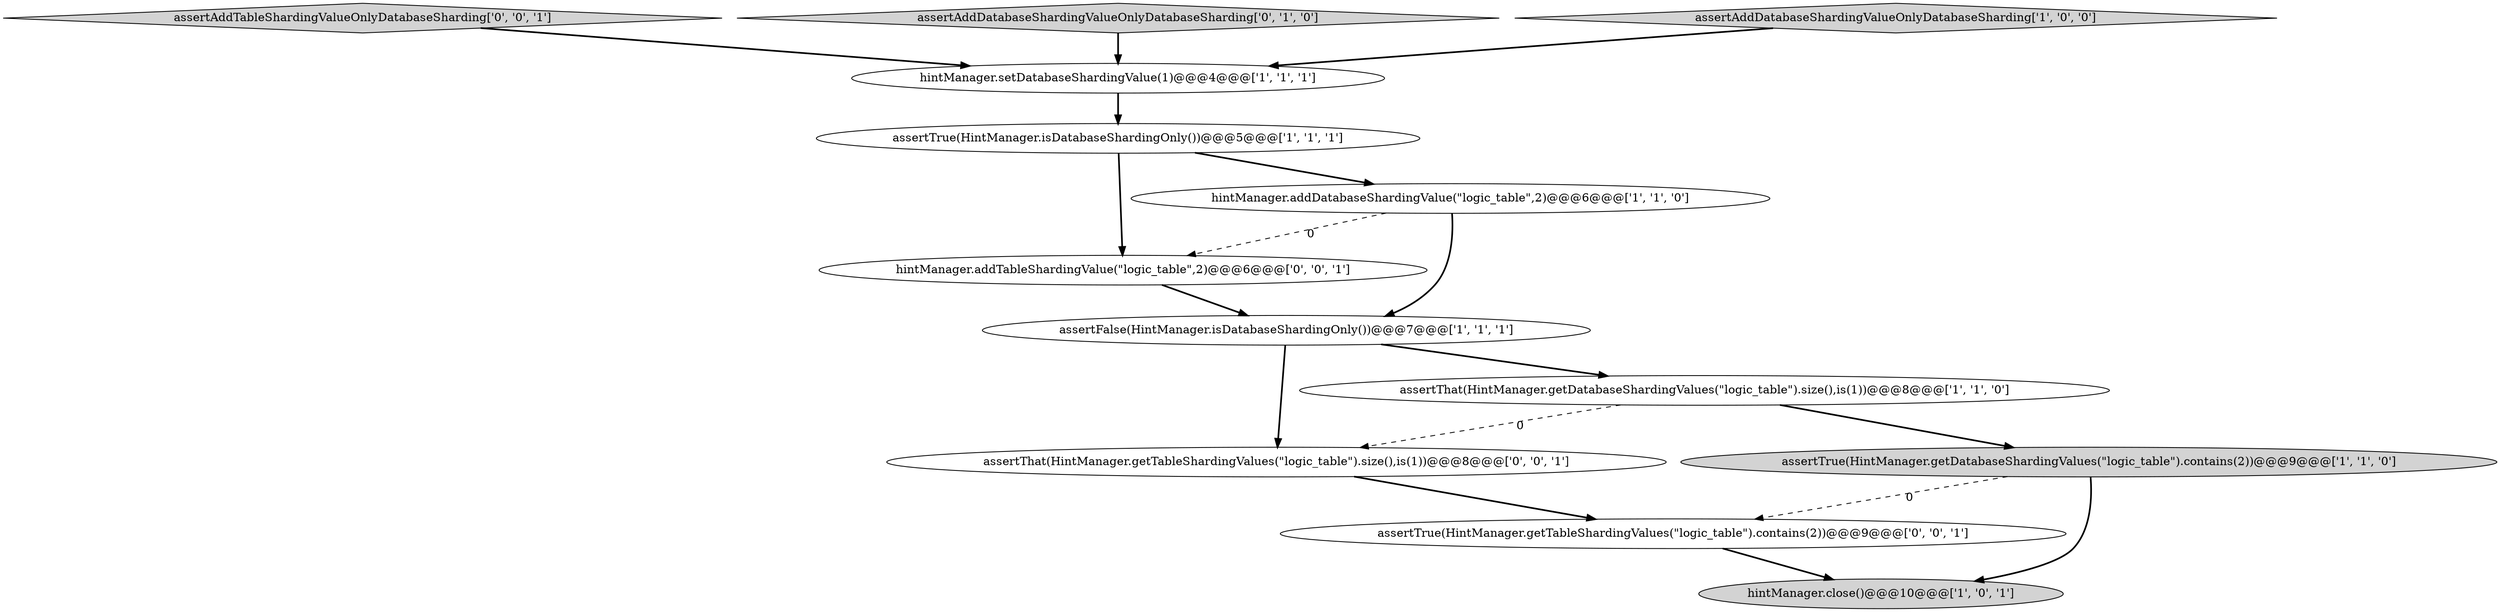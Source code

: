 digraph {
2 [style = filled, label = "hintManager.setDatabaseShardingValue(1)@@@4@@@['1', '1', '1']", fillcolor = white, shape = ellipse image = "AAA0AAABBB1BBB"];
9 [style = filled, label = "hintManager.addTableShardingValue(\"logic_table\",2)@@@6@@@['0', '0', '1']", fillcolor = white, shape = ellipse image = "AAA0AAABBB3BBB"];
1 [style = filled, label = "assertTrue(HintManager.getDatabaseShardingValues(\"logic_table\").contains(2))@@@9@@@['1', '1', '0']", fillcolor = lightgray, shape = ellipse image = "AAA0AAABBB1BBB"];
10 [style = filled, label = "assertThat(HintManager.getTableShardingValues(\"logic_table\").size(),is(1))@@@8@@@['0', '0', '1']", fillcolor = white, shape = ellipse image = "AAA0AAABBB3BBB"];
11 [style = filled, label = "assertAddTableShardingValueOnlyDatabaseSharding['0', '0', '1']", fillcolor = lightgray, shape = diamond image = "AAA0AAABBB3BBB"];
6 [style = filled, label = "assertTrue(HintManager.isDatabaseShardingOnly())@@@5@@@['1', '1', '1']", fillcolor = white, shape = ellipse image = "AAA0AAABBB1BBB"];
8 [style = filled, label = "assertAddDatabaseShardingValueOnlyDatabaseSharding['0', '1', '0']", fillcolor = lightgray, shape = diamond image = "AAA0AAABBB2BBB"];
7 [style = filled, label = "assertFalse(HintManager.isDatabaseShardingOnly())@@@7@@@['1', '1', '1']", fillcolor = white, shape = ellipse image = "AAA0AAABBB1BBB"];
12 [style = filled, label = "assertTrue(HintManager.getTableShardingValues(\"logic_table\").contains(2))@@@9@@@['0', '0', '1']", fillcolor = white, shape = ellipse image = "AAA0AAABBB3BBB"];
0 [style = filled, label = "assertThat(HintManager.getDatabaseShardingValues(\"logic_table\").size(),is(1))@@@8@@@['1', '1', '0']", fillcolor = white, shape = ellipse image = "AAA0AAABBB1BBB"];
5 [style = filled, label = "hintManager.close()@@@10@@@['1', '0', '1']", fillcolor = lightgray, shape = ellipse image = "AAA0AAABBB1BBB"];
3 [style = filled, label = "hintManager.addDatabaseShardingValue(\"logic_table\",2)@@@6@@@['1', '1', '0']", fillcolor = white, shape = ellipse image = "AAA0AAABBB1BBB"];
4 [style = filled, label = "assertAddDatabaseShardingValueOnlyDatabaseSharding['1', '0', '0']", fillcolor = lightgray, shape = diamond image = "AAA0AAABBB1BBB"];
1->5 [style = bold, label=""];
6->3 [style = bold, label=""];
1->12 [style = dashed, label="0"];
7->0 [style = bold, label=""];
4->2 [style = bold, label=""];
6->9 [style = bold, label=""];
12->5 [style = bold, label=""];
8->2 [style = bold, label=""];
3->7 [style = bold, label=""];
9->7 [style = bold, label=""];
3->9 [style = dashed, label="0"];
7->10 [style = bold, label=""];
10->12 [style = bold, label=""];
0->1 [style = bold, label=""];
2->6 [style = bold, label=""];
11->2 [style = bold, label=""];
0->10 [style = dashed, label="0"];
}
